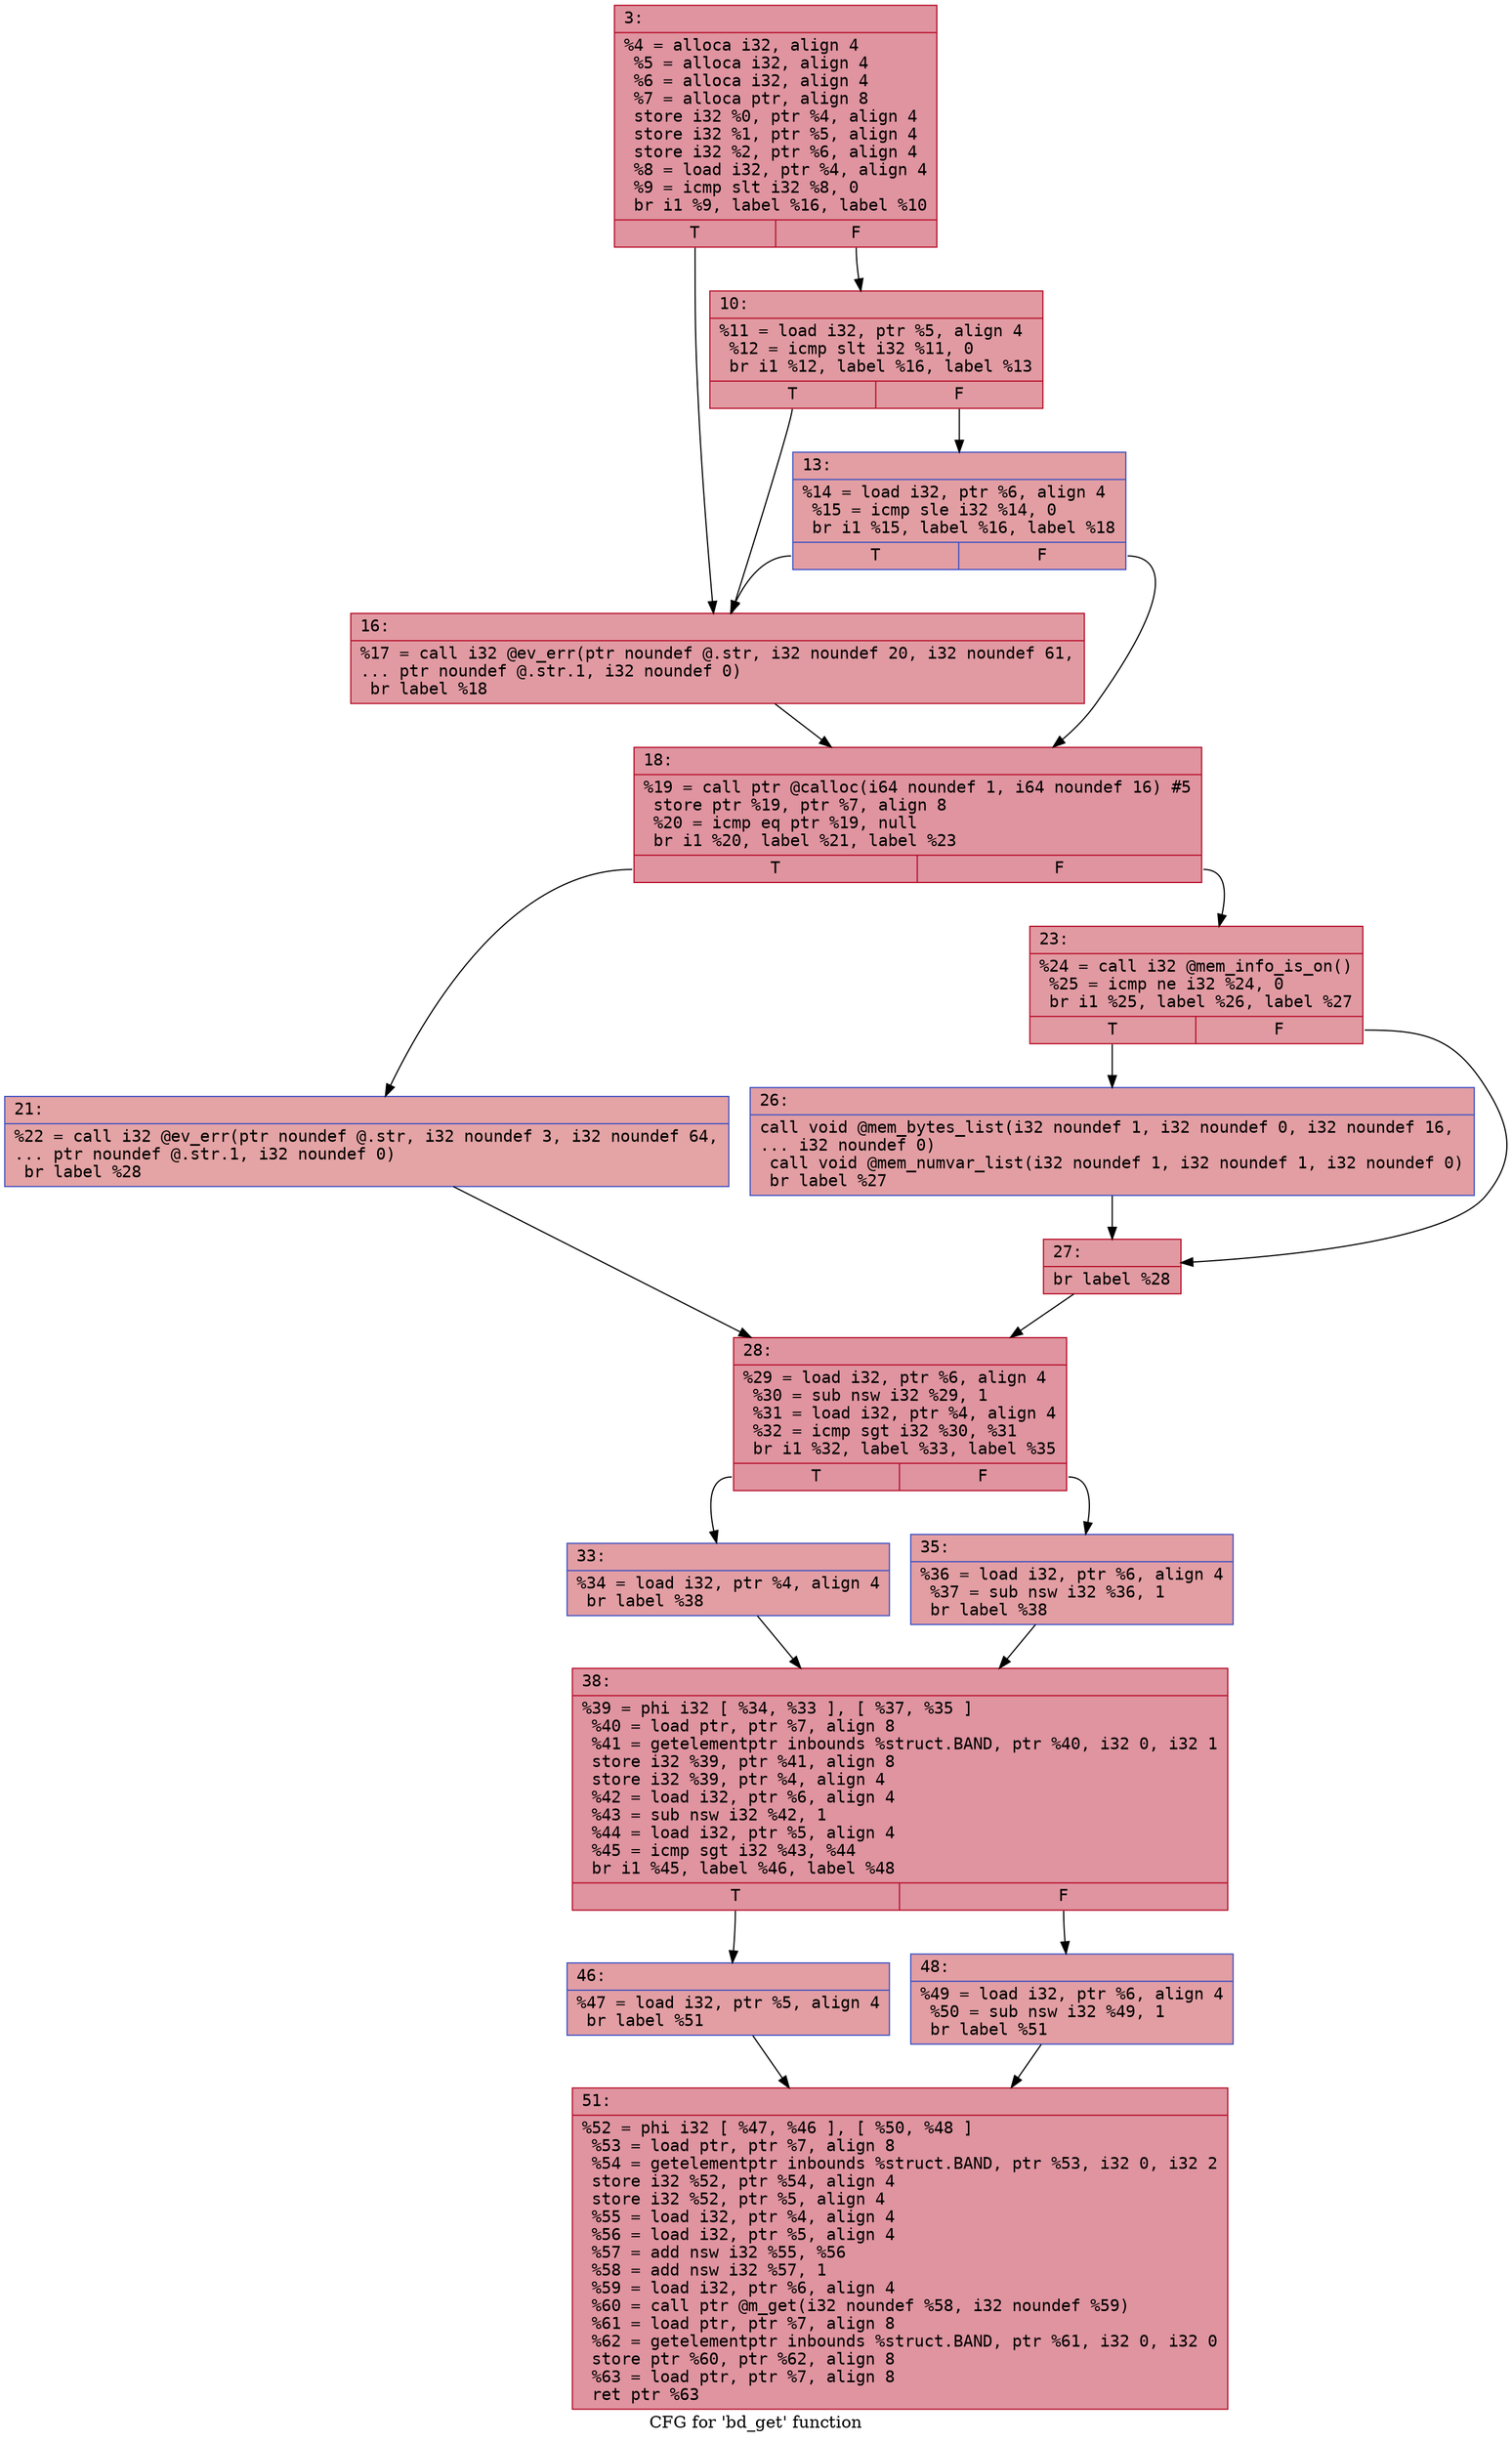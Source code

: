 digraph "CFG for 'bd_get' function" {
	label="CFG for 'bd_get' function";

	Node0x600003156170 [shape=record,color="#b70d28ff", style=filled, fillcolor="#b70d2870" fontname="Courier",label="{3:\l|  %4 = alloca i32, align 4\l  %5 = alloca i32, align 4\l  %6 = alloca i32, align 4\l  %7 = alloca ptr, align 8\l  store i32 %0, ptr %4, align 4\l  store i32 %1, ptr %5, align 4\l  store i32 %2, ptr %6, align 4\l  %8 = load i32, ptr %4, align 4\l  %9 = icmp slt i32 %8, 0\l  br i1 %9, label %16, label %10\l|{<s0>T|<s1>F}}"];
	Node0x600003156170:s0 -> Node0x600003156260[tooltip="3 -> 16\nProbability 37.50%" ];
	Node0x600003156170:s1 -> Node0x6000031561c0[tooltip="3 -> 10\nProbability 62.50%" ];
	Node0x6000031561c0 [shape=record,color="#b70d28ff", style=filled, fillcolor="#bb1b2c70" fontname="Courier",label="{10:\l|  %11 = load i32, ptr %5, align 4\l  %12 = icmp slt i32 %11, 0\l  br i1 %12, label %16, label %13\l|{<s0>T|<s1>F}}"];
	Node0x6000031561c0:s0 -> Node0x600003156260[tooltip="10 -> 16\nProbability 37.50%" ];
	Node0x6000031561c0:s1 -> Node0x600003156210[tooltip="10 -> 13\nProbability 62.50%" ];
	Node0x600003156210 [shape=record,color="#3d50c3ff", style=filled, fillcolor="#be242e70" fontname="Courier",label="{13:\l|  %14 = load i32, ptr %6, align 4\l  %15 = icmp sle i32 %14, 0\l  br i1 %15, label %16, label %18\l|{<s0>T|<s1>F}}"];
	Node0x600003156210:s0 -> Node0x600003156260[tooltip="13 -> 16\nProbability 50.00%" ];
	Node0x600003156210:s1 -> Node0x6000031562b0[tooltip="13 -> 18\nProbability 50.00%" ];
	Node0x600003156260 [shape=record,color="#b70d28ff", style=filled, fillcolor="#bb1b2c70" fontname="Courier",label="{16:\l|  %17 = call i32 @ev_err(ptr noundef @.str, i32 noundef 20, i32 noundef 61,\l... ptr noundef @.str.1, i32 noundef 0)\l  br label %18\l}"];
	Node0x600003156260 -> Node0x6000031562b0[tooltip="16 -> 18\nProbability 100.00%" ];
	Node0x6000031562b0 [shape=record,color="#b70d28ff", style=filled, fillcolor="#b70d2870" fontname="Courier",label="{18:\l|  %19 = call ptr @calloc(i64 noundef 1, i64 noundef 16) #5\l  store ptr %19, ptr %7, align 8\l  %20 = icmp eq ptr %19, null\l  br i1 %20, label %21, label %23\l|{<s0>T|<s1>F}}"];
	Node0x6000031562b0:s0 -> Node0x600003156300[tooltip="18 -> 21\nProbability 37.50%" ];
	Node0x6000031562b0:s1 -> Node0x600003156350[tooltip="18 -> 23\nProbability 62.50%" ];
	Node0x600003156300 [shape=record,color="#3d50c3ff", style=filled, fillcolor="#c32e3170" fontname="Courier",label="{21:\l|  %22 = call i32 @ev_err(ptr noundef @.str, i32 noundef 3, i32 noundef 64,\l... ptr noundef @.str.1, i32 noundef 0)\l  br label %28\l}"];
	Node0x600003156300 -> Node0x600003156440[tooltip="21 -> 28\nProbability 100.00%" ];
	Node0x600003156350 [shape=record,color="#b70d28ff", style=filled, fillcolor="#bb1b2c70" fontname="Courier",label="{23:\l|  %24 = call i32 @mem_info_is_on()\l  %25 = icmp ne i32 %24, 0\l  br i1 %25, label %26, label %27\l|{<s0>T|<s1>F}}"];
	Node0x600003156350:s0 -> Node0x6000031563a0[tooltip="23 -> 26\nProbability 62.50%" ];
	Node0x600003156350:s1 -> Node0x6000031563f0[tooltip="23 -> 27\nProbability 37.50%" ];
	Node0x6000031563a0 [shape=record,color="#3d50c3ff", style=filled, fillcolor="#be242e70" fontname="Courier",label="{26:\l|  call void @mem_bytes_list(i32 noundef 1, i32 noundef 0, i32 noundef 16,\l... i32 noundef 0)\l  call void @mem_numvar_list(i32 noundef 1, i32 noundef 1, i32 noundef 0)\l  br label %27\l}"];
	Node0x6000031563a0 -> Node0x6000031563f0[tooltip="26 -> 27\nProbability 100.00%" ];
	Node0x6000031563f0 [shape=record,color="#b70d28ff", style=filled, fillcolor="#bb1b2c70" fontname="Courier",label="{27:\l|  br label %28\l}"];
	Node0x6000031563f0 -> Node0x600003156440[tooltip="27 -> 28\nProbability 100.00%" ];
	Node0x600003156440 [shape=record,color="#b70d28ff", style=filled, fillcolor="#b70d2870" fontname="Courier",label="{28:\l|  %29 = load i32, ptr %6, align 4\l  %30 = sub nsw i32 %29, 1\l  %31 = load i32, ptr %4, align 4\l  %32 = icmp sgt i32 %30, %31\l  br i1 %32, label %33, label %35\l|{<s0>T|<s1>F}}"];
	Node0x600003156440:s0 -> Node0x600003156490[tooltip="28 -> 33\nProbability 50.00%" ];
	Node0x600003156440:s1 -> Node0x6000031564e0[tooltip="28 -> 35\nProbability 50.00%" ];
	Node0x600003156490 [shape=record,color="#3d50c3ff", style=filled, fillcolor="#be242e70" fontname="Courier",label="{33:\l|  %34 = load i32, ptr %4, align 4\l  br label %38\l}"];
	Node0x600003156490 -> Node0x600003156530[tooltip="33 -> 38\nProbability 100.00%" ];
	Node0x6000031564e0 [shape=record,color="#3d50c3ff", style=filled, fillcolor="#be242e70" fontname="Courier",label="{35:\l|  %36 = load i32, ptr %6, align 4\l  %37 = sub nsw i32 %36, 1\l  br label %38\l}"];
	Node0x6000031564e0 -> Node0x600003156530[tooltip="35 -> 38\nProbability 100.00%" ];
	Node0x600003156530 [shape=record,color="#b70d28ff", style=filled, fillcolor="#b70d2870" fontname="Courier",label="{38:\l|  %39 = phi i32 [ %34, %33 ], [ %37, %35 ]\l  %40 = load ptr, ptr %7, align 8\l  %41 = getelementptr inbounds %struct.BAND, ptr %40, i32 0, i32 1\l  store i32 %39, ptr %41, align 8\l  store i32 %39, ptr %4, align 4\l  %42 = load i32, ptr %6, align 4\l  %43 = sub nsw i32 %42, 1\l  %44 = load i32, ptr %5, align 4\l  %45 = icmp sgt i32 %43, %44\l  br i1 %45, label %46, label %48\l|{<s0>T|<s1>F}}"];
	Node0x600003156530:s0 -> Node0x600003156580[tooltip="38 -> 46\nProbability 50.00%" ];
	Node0x600003156530:s1 -> Node0x6000031565d0[tooltip="38 -> 48\nProbability 50.00%" ];
	Node0x600003156580 [shape=record,color="#3d50c3ff", style=filled, fillcolor="#be242e70" fontname="Courier",label="{46:\l|  %47 = load i32, ptr %5, align 4\l  br label %51\l}"];
	Node0x600003156580 -> Node0x600003156620[tooltip="46 -> 51\nProbability 100.00%" ];
	Node0x6000031565d0 [shape=record,color="#3d50c3ff", style=filled, fillcolor="#be242e70" fontname="Courier",label="{48:\l|  %49 = load i32, ptr %6, align 4\l  %50 = sub nsw i32 %49, 1\l  br label %51\l}"];
	Node0x6000031565d0 -> Node0x600003156620[tooltip="48 -> 51\nProbability 100.00%" ];
	Node0x600003156620 [shape=record,color="#b70d28ff", style=filled, fillcolor="#b70d2870" fontname="Courier",label="{51:\l|  %52 = phi i32 [ %47, %46 ], [ %50, %48 ]\l  %53 = load ptr, ptr %7, align 8\l  %54 = getelementptr inbounds %struct.BAND, ptr %53, i32 0, i32 2\l  store i32 %52, ptr %54, align 4\l  store i32 %52, ptr %5, align 4\l  %55 = load i32, ptr %4, align 4\l  %56 = load i32, ptr %5, align 4\l  %57 = add nsw i32 %55, %56\l  %58 = add nsw i32 %57, 1\l  %59 = load i32, ptr %6, align 4\l  %60 = call ptr @m_get(i32 noundef %58, i32 noundef %59)\l  %61 = load ptr, ptr %7, align 8\l  %62 = getelementptr inbounds %struct.BAND, ptr %61, i32 0, i32 0\l  store ptr %60, ptr %62, align 8\l  %63 = load ptr, ptr %7, align 8\l  ret ptr %63\l}"];
}
